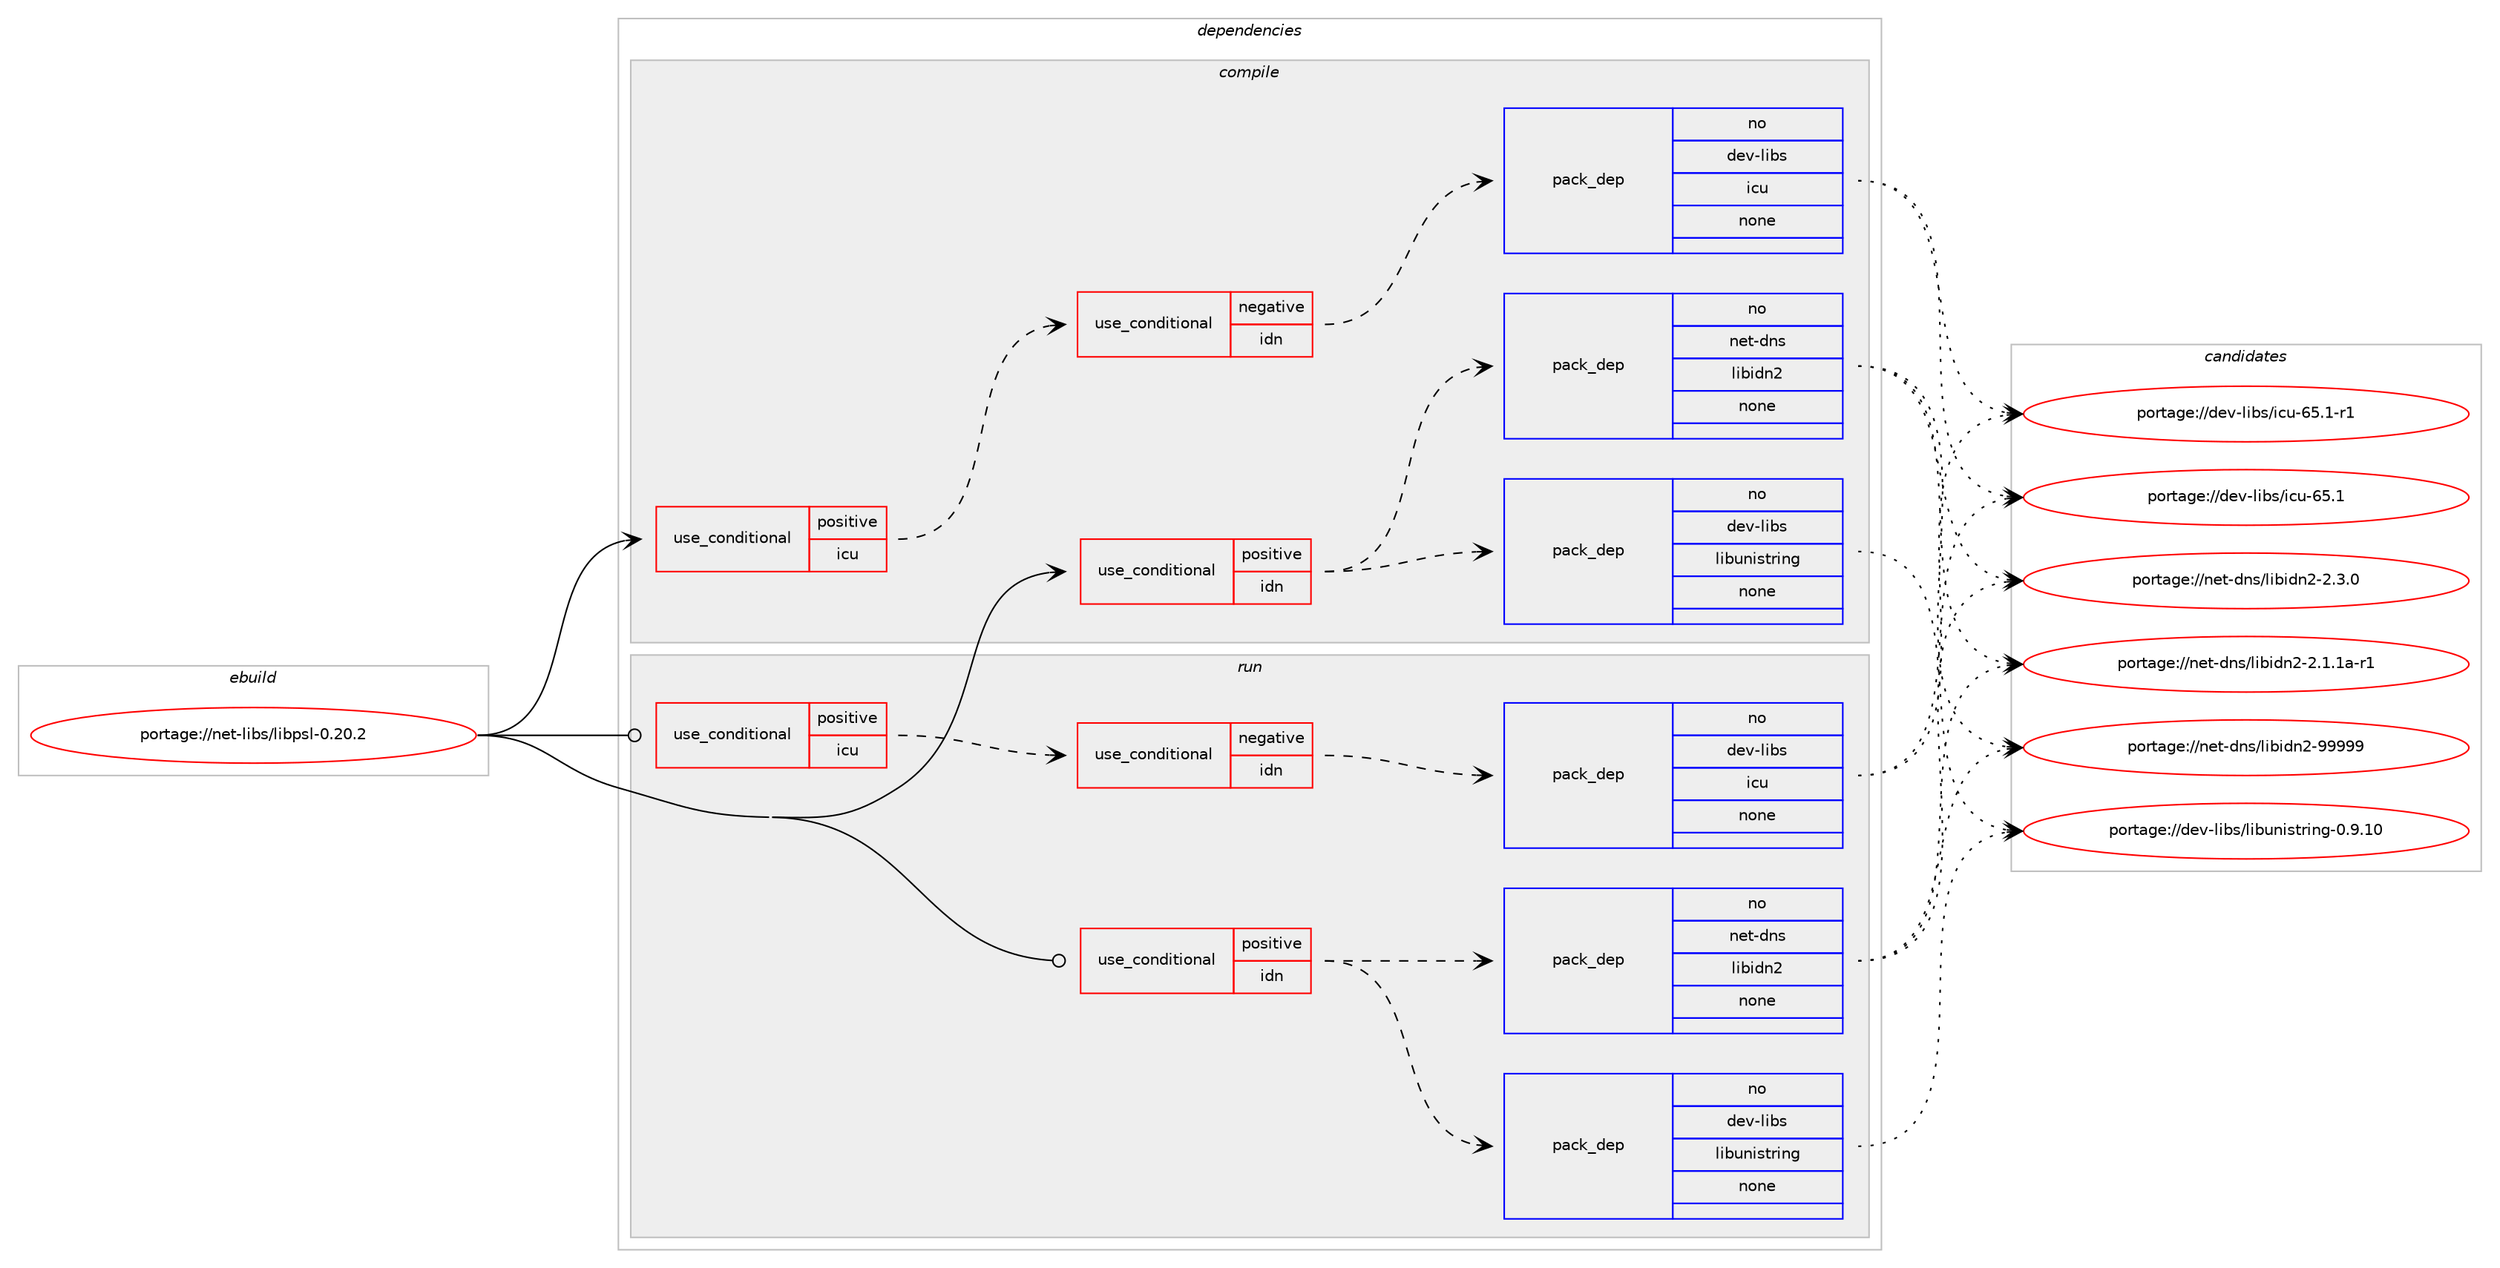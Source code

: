 digraph prolog {

# *************
# Graph options
# *************

newrank=true;
concentrate=true;
compound=true;
graph [rankdir=LR,fontname=Helvetica,fontsize=10,ranksep=1.5];#, ranksep=2.5, nodesep=0.2];
edge  [arrowhead=vee];
node  [fontname=Helvetica,fontsize=10];

# **********
# The ebuild
# **********

subgraph cluster_leftcol {
color=gray;
rank=same;
label=<<i>ebuild</i>>;
id [label="portage://net-libs/libpsl-0.20.2", color=red, width=4, href="../net-libs/libpsl-0.20.2.svg"];
}

# ****************
# The dependencies
# ****************

subgraph cluster_midcol {
color=gray;
label=<<i>dependencies</i>>;
subgraph cluster_compile {
fillcolor="#eeeeee";
style=filled;
label=<<i>compile</i>>;
subgraph cond16616 {
dependency79238 [label=<<TABLE BORDER="0" CELLBORDER="1" CELLSPACING="0" CELLPADDING="4"><TR><TD ROWSPAN="3" CELLPADDING="10">use_conditional</TD></TR><TR><TD>positive</TD></TR><TR><TD>icu</TD></TR></TABLE>>, shape=none, color=red];
subgraph cond16617 {
dependency79239 [label=<<TABLE BORDER="0" CELLBORDER="1" CELLSPACING="0" CELLPADDING="4"><TR><TD ROWSPAN="3" CELLPADDING="10">use_conditional</TD></TR><TR><TD>negative</TD></TR><TR><TD>idn</TD></TR></TABLE>>, shape=none, color=red];
subgraph pack61123 {
dependency79240 [label=<<TABLE BORDER="0" CELLBORDER="1" CELLSPACING="0" CELLPADDING="4" WIDTH="220"><TR><TD ROWSPAN="6" CELLPADDING="30">pack_dep</TD></TR><TR><TD WIDTH="110">no</TD></TR><TR><TD>dev-libs</TD></TR><TR><TD>icu</TD></TR><TR><TD>none</TD></TR><TR><TD></TD></TR></TABLE>>, shape=none, color=blue];
}
dependency79239:e -> dependency79240:w [weight=20,style="dashed",arrowhead="vee"];
}
dependency79238:e -> dependency79239:w [weight=20,style="dashed",arrowhead="vee"];
}
id:e -> dependency79238:w [weight=20,style="solid",arrowhead="vee"];
subgraph cond16618 {
dependency79241 [label=<<TABLE BORDER="0" CELLBORDER="1" CELLSPACING="0" CELLPADDING="4"><TR><TD ROWSPAN="3" CELLPADDING="10">use_conditional</TD></TR><TR><TD>positive</TD></TR><TR><TD>idn</TD></TR></TABLE>>, shape=none, color=red];
subgraph pack61124 {
dependency79242 [label=<<TABLE BORDER="0" CELLBORDER="1" CELLSPACING="0" CELLPADDING="4" WIDTH="220"><TR><TD ROWSPAN="6" CELLPADDING="30">pack_dep</TD></TR><TR><TD WIDTH="110">no</TD></TR><TR><TD>dev-libs</TD></TR><TR><TD>libunistring</TD></TR><TR><TD>none</TD></TR><TR><TD></TD></TR></TABLE>>, shape=none, color=blue];
}
dependency79241:e -> dependency79242:w [weight=20,style="dashed",arrowhead="vee"];
subgraph pack61125 {
dependency79243 [label=<<TABLE BORDER="0" CELLBORDER="1" CELLSPACING="0" CELLPADDING="4" WIDTH="220"><TR><TD ROWSPAN="6" CELLPADDING="30">pack_dep</TD></TR><TR><TD WIDTH="110">no</TD></TR><TR><TD>net-dns</TD></TR><TR><TD>libidn2</TD></TR><TR><TD>none</TD></TR><TR><TD></TD></TR></TABLE>>, shape=none, color=blue];
}
dependency79241:e -> dependency79243:w [weight=20,style="dashed",arrowhead="vee"];
}
id:e -> dependency79241:w [weight=20,style="solid",arrowhead="vee"];
}
subgraph cluster_compileandrun {
fillcolor="#eeeeee";
style=filled;
label=<<i>compile and run</i>>;
}
subgraph cluster_run {
fillcolor="#eeeeee";
style=filled;
label=<<i>run</i>>;
subgraph cond16619 {
dependency79244 [label=<<TABLE BORDER="0" CELLBORDER="1" CELLSPACING="0" CELLPADDING="4"><TR><TD ROWSPAN="3" CELLPADDING="10">use_conditional</TD></TR><TR><TD>positive</TD></TR><TR><TD>icu</TD></TR></TABLE>>, shape=none, color=red];
subgraph cond16620 {
dependency79245 [label=<<TABLE BORDER="0" CELLBORDER="1" CELLSPACING="0" CELLPADDING="4"><TR><TD ROWSPAN="3" CELLPADDING="10">use_conditional</TD></TR><TR><TD>negative</TD></TR><TR><TD>idn</TD></TR></TABLE>>, shape=none, color=red];
subgraph pack61126 {
dependency79246 [label=<<TABLE BORDER="0" CELLBORDER="1" CELLSPACING="0" CELLPADDING="4" WIDTH="220"><TR><TD ROWSPAN="6" CELLPADDING="30">pack_dep</TD></TR><TR><TD WIDTH="110">no</TD></TR><TR><TD>dev-libs</TD></TR><TR><TD>icu</TD></TR><TR><TD>none</TD></TR><TR><TD></TD></TR></TABLE>>, shape=none, color=blue];
}
dependency79245:e -> dependency79246:w [weight=20,style="dashed",arrowhead="vee"];
}
dependency79244:e -> dependency79245:w [weight=20,style="dashed",arrowhead="vee"];
}
id:e -> dependency79244:w [weight=20,style="solid",arrowhead="odot"];
subgraph cond16621 {
dependency79247 [label=<<TABLE BORDER="0" CELLBORDER="1" CELLSPACING="0" CELLPADDING="4"><TR><TD ROWSPAN="3" CELLPADDING="10">use_conditional</TD></TR><TR><TD>positive</TD></TR><TR><TD>idn</TD></TR></TABLE>>, shape=none, color=red];
subgraph pack61127 {
dependency79248 [label=<<TABLE BORDER="0" CELLBORDER="1" CELLSPACING="0" CELLPADDING="4" WIDTH="220"><TR><TD ROWSPAN="6" CELLPADDING="30">pack_dep</TD></TR><TR><TD WIDTH="110">no</TD></TR><TR><TD>dev-libs</TD></TR><TR><TD>libunistring</TD></TR><TR><TD>none</TD></TR><TR><TD></TD></TR></TABLE>>, shape=none, color=blue];
}
dependency79247:e -> dependency79248:w [weight=20,style="dashed",arrowhead="vee"];
subgraph pack61128 {
dependency79249 [label=<<TABLE BORDER="0" CELLBORDER="1" CELLSPACING="0" CELLPADDING="4" WIDTH="220"><TR><TD ROWSPAN="6" CELLPADDING="30">pack_dep</TD></TR><TR><TD WIDTH="110">no</TD></TR><TR><TD>net-dns</TD></TR><TR><TD>libidn2</TD></TR><TR><TD>none</TD></TR><TR><TD></TD></TR></TABLE>>, shape=none, color=blue];
}
dependency79247:e -> dependency79249:w [weight=20,style="dashed",arrowhead="vee"];
}
id:e -> dependency79247:w [weight=20,style="solid",arrowhead="odot"];
}
}

# **************
# The candidates
# **************

subgraph cluster_choices {
rank=same;
color=gray;
label=<<i>candidates</i>>;

subgraph choice61123 {
color=black;
nodesep=1;
choice1001011184510810598115471059911745545346494511449 [label="portage://dev-libs/icu-65.1-r1", color=red, width=4,href="../dev-libs/icu-65.1-r1.svg"];
choice100101118451081059811547105991174554534649 [label="portage://dev-libs/icu-65.1", color=red, width=4,href="../dev-libs/icu-65.1.svg"];
dependency79240:e -> choice1001011184510810598115471059911745545346494511449:w [style=dotted,weight="100"];
dependency79240:e -> choice100101118451081059811547105991174554534649:w [style=dotted,weight="100"];
}
subgraph choice61124 {
color=black;
nodesep=1;
choice1001011184510810598115471081059811711010511511611410511010345484657464948 [label="portage://dev-libs/libunistring-0.9.10", color=red, width=4,href="../dev-libs/libunistring-0.9.10.svg"];
dependency79242:e -> choice1001011184510810598115471081059811711010511511611410511010345484657464948:w [style=dotted,weight="100"];
}
subgraph choice61125 {
color=black;
nodesep=1;
choice11010111645100110115471081059810510011050455757575757 [label="portage://net-dns/libidn2-99999", color=red, width=4,href="../net-dns/libidn2-99999.svg"];
choice11010111645100110115471081059810510011050455046514648 [label="portage://net-dns/libidn2-2.3.0", color=red, width=4,href="../net-dns/libidn2-2.3.0.svg"];
choice11010111645100110115471081059810510011050455046494649974511449 [label="portage://net-dns/libidn2-2.1.1a-r1", color=red, width=4,href="../net-dns/libidn2-2.1.1a-r1.svg"];
dependency79243:e -> choice11010111645100110115471081059810510011050455757575757:w [style=dotted,weight="100"];
dependency79243:e -> choice11010111645100110115471081059810510011050455046514648:w [style=dotted,weight="100"];
dependency79243:e -> choice11010111645100110115471081059810510011050455046494649974511449:w [style=dotted,weight="100"];
}
subgraph choice61126 {
color=black;
nodesep=1;
choice1001011184510810598115471059911745545346494511449 [label="portage://dev-libs/icu-65.1-r1", color=red, width=4,href="../dev-libs/icu-65.1-r1.svg"];
choice100101118451081059811547105991174554534649 [label="portage://dev-libs/icu-65.1", color=red, width=4,href="../dev-libs/icu-65.1.svg"];
dependency79246:e -> choice1001011184510810598115471059911745545346494511449:w [style=dotted,weight="100"];
dependency79246:e -> choice100101118451081059811547105991174554534649:w [style=dotted,weight="100"];
}
subgraph choice61127 {
color=black;
nodesep=1;
choice1001011184510810598115471081059811711010511511611410511010345484657464948 [label="portage://dev-libs/libunistring-0.9.10", color=red, width=4,href="../dev-libs/libunistring-0.9.10.svg"];
dependency79248:e -> choice1001011184510810598115471081059811711010511511611410511010345484657464948:w [style=dotted,weight="100"];
}
subgraph choice61128 {
color=black;
nodesep=1;
choice11010111645100110115471081059810510011050455757575757 [label="portage://net-dns/libidn2-99999", color=red, width=4,href="../net-dns/libidn2-99999.svg"];
choice11010111645100110115471081059810510011050455046514648 [label="portage://net-dns/libidn2-2.3.0", color=red, width=4,href="../net-dns/libidn2-2.3.0.svg"];
choice11010111645100110115471081059810510011050455046494649974511449 [label="portage://net-dns/libidn2-2.1.1a-r1", color=red, width=4,href="../net-dns/libidn2-2.1.1a-r1.svg"];
dependency79249:e -> choice11010111645100110115471081059810510011050455757575757:w [style=dotted,weight="100"];
dependency79249:e -> choice11010111645100110115471081059810510011050455046514648:w [style=dotted,weight="100"];
dependency79249:e -> choice11010111645100110115471081059810510011050455046494649974511449:w [style=dotted,weight="100"];
}
}

}
